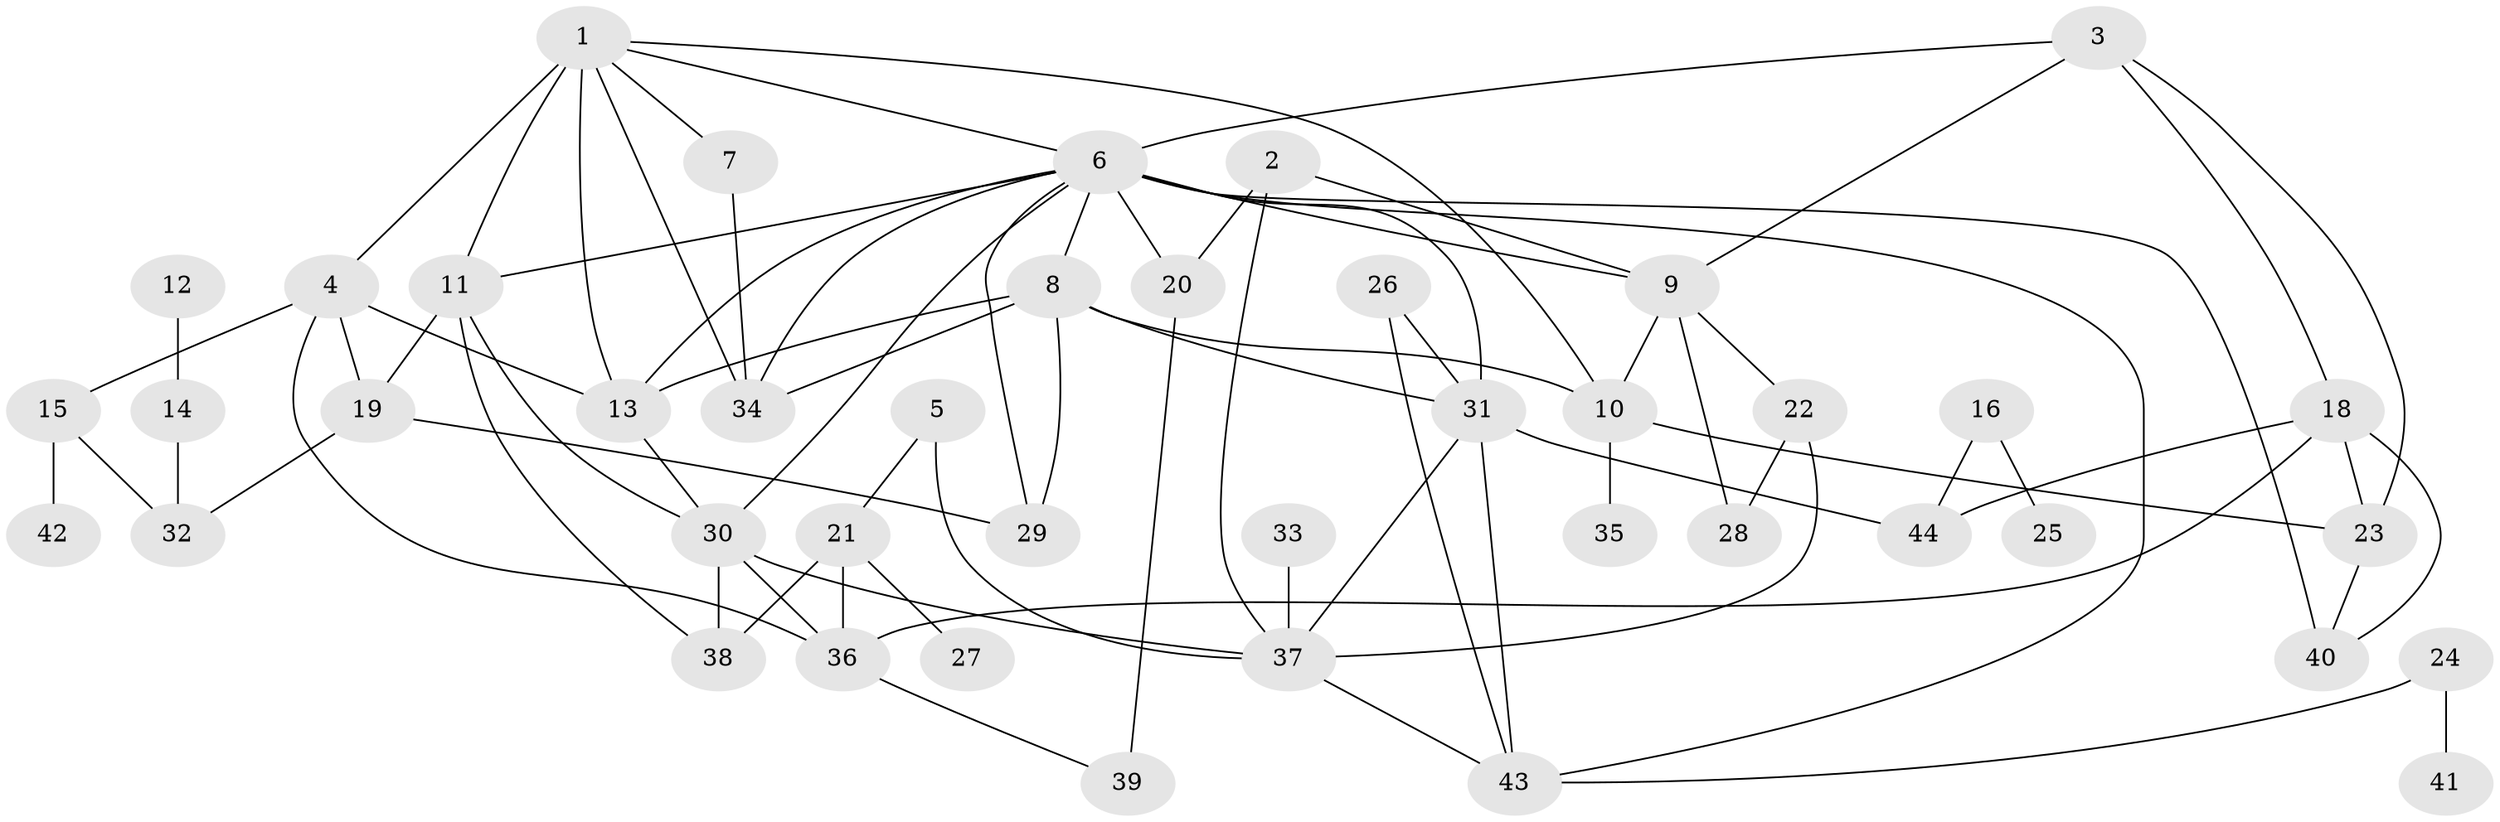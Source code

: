 // original degree distribution, {6: 0.034482758620689655, 3: 0.2988505747126437, 5: 0.11494252873563218, 2: 0.21839080459770116, 1: 0.1839080459770115, 0: 0.022988505747126436, 4: 0.10344827586206896, 7: 0.022988505747126436}
// Generated by graph-tools (version 1.1) at 2025/33/03/09/25 02:33:23]
// undirected, 43 vertices, 78 edges
graph export_dot {
graph [start="1"]
  node [color=gray90,style=filled];
  1;
  2;
  3;
  4;
  5;
  6;
  7;
  8;
  9;
  10;
  11;
  12;
  13;
  14;
  15;
  16;
  18;
  19;
  20;
  21;
  22;
  23;
  24;
  25;
  26;
  27;
  28;
  29;
  30;
  31;
  32;
  33;
  34;
  35;
  36;
  37;
  38;
  39;
  40;
  41;
  42;
  43;
  44;
  1 -- 4 [weight=1.0];
  1 -- 6 [weight=1.0];
  1 -- 7 [weight=1.0];
  1 -- 10 [weight=1.0];
  1 -- 11 [weight=2.0];
  1 -- 13 [weight=1.0];
  1 -- 34 [weight=1.0];
  2 -- 9 [weight=1.0];
  2 -- 20 [weight=1.0];
  2 -- 37 [weight=1.0];
  3 -- 6 [weight=1.0];
  3 -- 9 [weight=1.0];
  3 -- 18 [weight=1.0];
  3 -- 23 [weight=1.0];
  4 -- 13 [weight=1.0];
  4 -- 15 [weight=1.0];
  4 -- 19 [weight=1.0];
  4 -- 36 [weight=1.0];
  5 -- 21 [weight=1.0];
  5 -- 37 [weight=1.0];
  6 -- 8 [weight=1.0];
  6 -- 9 [weight=1.0];
  6 -- 11 [weight=1.0];
  6 -- 13 [weight=1.0];
  6 -- 20 [weight=2.0];
  6 -- 29 [weight=1.0];
  6 -- 30 [weight=2.0];
  6 -- 31 [weight=2.0];
  6 -- 34 [weight=1.0];
  6 -- 40 [weight=1.0];
  6 -- 43 [weight=1.0];
  7 -- 34 [weight=1.0];
  8 -- 10 [weight=1.0];
  8 -- 13 [weight=1.0];
  8 -- 29 [weight=1.0];
  8 -- 31 [weight=1.0];
  8 -- 34 [weight=1.0];
  9 -- 10 [weight=1.0];
  9 -- 22 [weight=1.0];
  9 -- 28 [weight=1.0];
  10 -- 23 [weight=2.0];
  10 -- 35 [weight=1.0];
  11 -- 19 [weight=1.0];
  11 -- 30 [weight=1.0];
  11 -- 38 [weight=1.0];
  12 -- 14 [weight=1.0];
  13 -- 30 [weight=1.0];
  14 -- 32 [weight=1.0];
  15 -- 32 [weight=1.0];
  15 -- 42 [weight=1.0];
  16 -- 25 [weight=1.0];
  16 -- 44 [weight=1.0];
  18 -- 23 [weight=1.0];
  18 -- 36 [weight=1.0];
  18 -- 40 [weight=1.0];
  18 -- 44 [weight=1.0];
  19 -- 29 [weight=1.0];
  19 -- 32 [weight=1.0];
  20 -- 39 [weight=2.0];
  21 -- 27 [weight=1.0];
  21 -- 36 [weight=1.0];
  21 -- 38 [weight=1.0];
  22 -- 28 [weight=1.0];
  22 -- 37 [weight=1.0];
  23 -- 40 [weight=1.0];
  24 -- 41 [weight=1.0];
  24 -- 43 [weight=1.0];
  26 -- 31 [weight=1.0];
  26 -- 43 [weight=1.0];
  30 -- 36 [weight=1.0];
  30 -- 37 [weight=1.0];
  30 -- 38 [weight=1.0];
  31 -- 37 [weight=1.0];
  31 -- 43 [weight=1.0];
  31 -- 44 [weight=1.0];
  33 -- 37 [weight=1.0];
  36 -- 39 [weight=1.0];
  37 -- 43 [weight=1.0];
}
